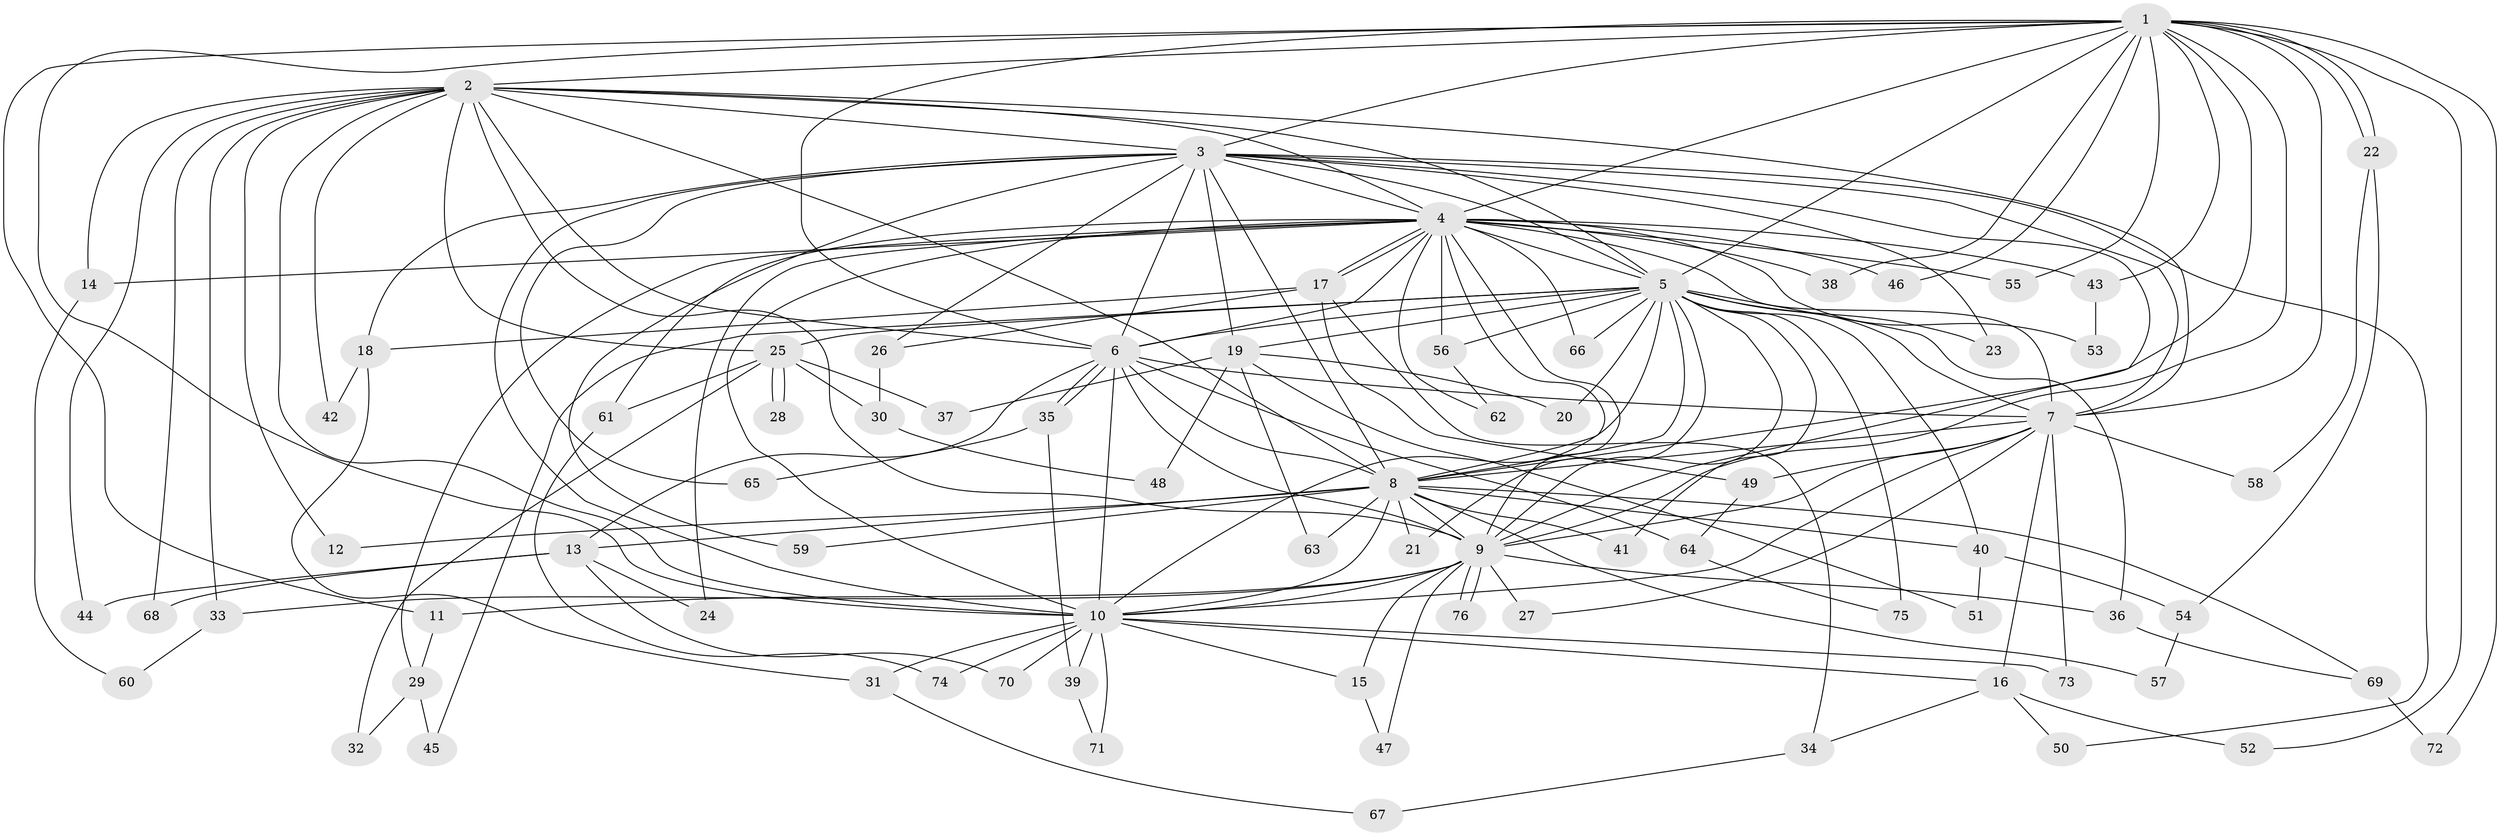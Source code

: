 // Generated by graph-tools (version 1.1) at 2025/01/03/09/25 03:01:24]
// undirected, 76 vertices, 177 edges
graph export_dot {
graph [start="1"]
  node [color=gray90,style=filled];
  1;
  2;
  3;
  4;
  5;
  6;
  7;
  8;
  9;
  10;
  11;
  12;
  13;
  14;
  15;
  16;
  17;
  18;
  19;
  20;
  21;
  22;
  23;
  24;
  25;
  26;
  27;
  28;
  29;
  30;
  31;
  32;
  33;
  34;
  35;
  36;
  37;
  38;
  39;
  40;
  41;
  42;
  43;
  44;
  45;
  46;
  47;
  48;
  49;
  50;
  51;
  52;
  53;
  54;
  55;
  56;
  57;
  58;
  59;
  60;
  61;
  62;
  63;
  64;
  65;
  66;
  67;
  68;
  69;
  70;
  71;
  72;
  73;
  74;
  75;
  76;
  1 -- 2;
  1 -- 3;
  1 -- 4;
  1 -- 5;
  1 -- 6;
  1 -- 7;
  1 -- 8;
  1 -- 9;
  1 -- 10;
  1 -- 11;
  1 -- 22;
  1 -- 22;
  1 -- 38;
  1 -- 43;
  1 -- 46;
  1 -- 52;
  1 -- 55;
  1 -- 72;
  2 -- 3;
  2 -- 4;
  2 -- 5;
  2 -- 6;
  2 -- 7;
  2 -- 8;
  2 -- 9;
  2 -- 10;
  2 -- 12;
  2 -- 14;
  2 -- 25;
  2 -- 33;
  2 -- 42;
  2 -- 44;
  2 -- 68;
  3 -- 4;
  3 -- 5;
  3 -- 6;
  3 -- 7;
  3 -- 8;
  3 -- 9;
  3 -- 10;
  3 -- 18;
  3 -- 19;
  3 -- 23;
  3 -- 26;
  3 -- 50;
  3 -- 59;
  3 -- 65;
  4 -- 5;
  4 -- 6;
  4 -- 7;
  4 -- 8;
  4 -- 9;
  4 -- 10;
  4 -- 14;
  4 -- 17;
  4 -- 17;
  4 -- 24;
  4 -- 29;
  4 -- 38;
  4 -- 43;
  4 -- 46;
  4 -- 53;
  4 -- 55;
  4 -- 56;
  4 -- 61;
  4 -- 62;
  4 -- 66;
  5 -- 6;
  5 -- 7;
  5 -- 8;
  5 -- 9;
  5 -- 10;
  5 -- 19;
  5 -- 20;
  5 -- 21;
  5 -- 23;
  5 -- 25;
  5 -- 36;
  5 -- 40;
  5 -- 41;
  5 -- 45;
  5 -- 56;
  5 -- 66;
  5 -- 75;
  6 -- 7;
  6 -- 8;
  6 -- 9;
  6 -- 10;
  6 -- 13;
  6 -- 35;
  6 -- 35;
  6 -- 64;
  7 -- 8;
  7 -- 9;
  7 -- 10;
  7 -- 16;
  7 -- 27;
  7 -- 49;
  7 -- 58;
  7 -- 73;
  8 -- 9;
  8 -- 10;
  8 -- 12;
  8 -- 13;
  8 -- 21;
  8 -- 40;
  8 -- 41;
  8 -- 57;
  8 -- 59;
  8 -- 63;
  8 -- 69;
  9 -- 10;
  9 -- 11;
  9 -- 15;
  9 -- 27;
  9 -- 33;
  9 -- 36;
  9 -- 47;
  9 -- 76;
  9 -- 76;
  10 -- 15;
  10 -- 16;
  10 -- 31;
  10 -- 39;
  10 -- 70;
  10 -- 71;
  10 -- 73;
  10 -- 74;
  11 -- 29;
  13 -- 24;
  13 -- 44;
  13 -- 68;
  13 -- 70;
  14 -- 60;
  15 -- 47;
  16 -- 34;
  16 -- 50;
  16 -- 52;
  17 -- 18;
  17 -- 26;
  17 -- 34;
  17 -- 49;
  18 -- 31;
  18 -- 42;
  19 -- 20;
  19 -- 37;
  19 -- 48;
  19 -- 51;
  19 -- 63;
  22 -- 54;
  22 -- 58;
  25 -- 28;
  25 -- 28;
  25 -- 30;
  25 -- 32;
  25 -- 37;
  25 -- 61;
  26 -- 30;
  29 -- 32;
  29 -- 45;
  30 -- 48;
  31 -- 67;
  33 -- 60;
  34 -- 67;
  35 -- 39;
  35 -- 65;
  36 -- 69;
  39 -- 71;
  40 -- 51;
  40 -- 54;
  43 -- 53;
  49 -- 64;
  54 -- 57;
  56 -- 62;
  61 -- 74;
  64 -- 75;
  69 -- 72;
}

